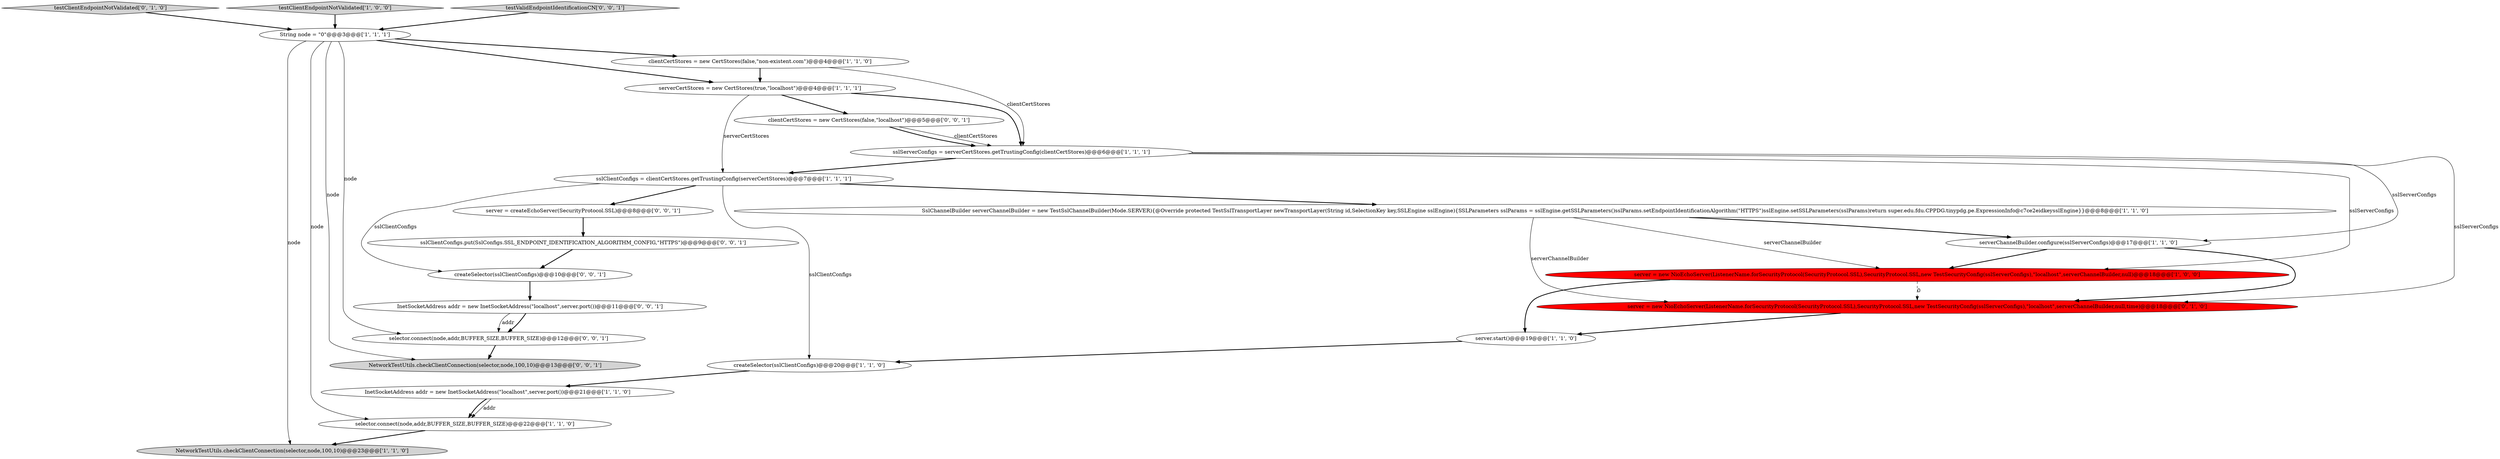 digraph {
11 [style = filled, label = "NetworkTestUtils.checkClientConnection(selector,node,100,10)@@@23@@@['1', '1', '0']", fillcolor = lightgray, shape = ellipse image = "AAA0AAABBB1BBB"];
14 [style = filled, label = "testClientEndpointNotValidated['0', '1', '0']", fillcolor = lightgray, shape = diamond image = "AAA0AAABBB2BBB"];
18 [style = filled, label = "InetSocketAddress addr = new InetSocketAddress(\"localhost\",server.port())@@@11@@@['0', '0', '1']", fillcolor = white, shape = ellipse image = "AAA0AAABBB3BBB"];
21 [style = filled, label = "clientCertStores = new CertStores(false,\"localhost\")@@@5@@@['0', '0', '1']", fillcolor = white, shape = ellipse image = "AAA0AAABBB3BBB"];
0 [style = filled, label = "serverCertStores = new CertStores(true,\"localhost\")@@@4@@@['1', '1', '1']", fillcolor = white, shape = ellipse image = "AAA0AAABBB1BBB"];
7 [style = filled, label = "sslClientConfigs = clientCertStores.getTrustingConfig(serverCertStores)@@@7@@@['1', '1', '1']", fillcolor = white, shape = ellipse image = "AAA0AAABBB1BBB"];
9 [style = filled, label = "testClientEndpointNotValidated['1', '0', '0']", fillcolor = lightgray, shape = diamond image = "AAA0AAABBB1BBB"];
10 [style = filled, label = "server.start()@@@19@@@['1', '1', '0']", fillcolor = white, shape = ellipse image = "AAA0AAABBB1BBB"];
16 [style = filled, label = "createSelector(sslClientConfigs)@@@10@@@['0', '0', '1']", fillcolor = white, shape = ellipse image = "AAA0AAABBB3BBB"];
3 [style = filled, label = "InetSocketAddress addr = new InetSocketAddress(\"localhost\",server.port())@@@21@@@['1', '1', '0']", fillcolor = white, shape = ellipse image = "AAA0AAABBB1BBB"];
13 [style = filled, label = "serverChannelBuilder.configure(sslServerConfigs)@@@17@@@['1', '1', '0']", fillcolor = white, shape = ellipse image = "AAA0AAABBB1BBB"];
15 [style = filled, label = "server = new NioEchoServer(ListenerName.forSecurityProtocol(SecurityProtocol.SSL),SecurityProtocol.SSL,new TestSecurityConfig(sslServerConfigs),\"localhost\",serverChannelBuilder,null,time)@@@18@@@['0', '1', '0']", fillcolor = red, shape = ellipse image = "AAA1AAABBB2BBB"];
8 [style = filled, label = "selector.connect(node,addr,BUFFER_SIZE,BUFFER_SIZE)@@@22@@@['1', '1', '0']", fillcolor = white, shape = ellipse image = "AAA0AAABBB1BBB"];
5 [style = filled, label = "String node = \"0\"@@@3@@@['1', '1', '1']", fillcolor = white, shape = ellipse image = "AAA0AAABBB1BBB"];
17 [style = filled, label = "NetworkTestUtils.checkClientConnection(selector,node,100,10)@@@13@@@['0', '0', '1']", fillcolor = lightgray, shape = ellipse image = "AAA0AAABBB3BBB"];
12 [style = filled, label = "SslChannelBuilder serverChannelBuilder = new TestSslChannelBuilder(Mode.SERVER){@Override protected TestSslTransportLayer newTransportLayer(String id,SelectionKey key,SSLEngine sslEngine){SSLParameters sslParams = sslEngine.getSSLParameters()sslParams.setEndpointIdentificationAlgorithm(\"HTTPS\")sslEngine.setSSLParameters(sslParams)return super.edu.fdu.CPPDG.tinypdg.pe.ExpressionInfo@c7ce2eidkeysslEngine}}@@@8@@@['1', '1', '0']", fillcolor = white, shape = ellipse image = "AAA0AAABBB1BBB"];
6 [style = filled, label = "sslServerConfigs = serverCertStores.getTrustingConfig(clientCertStores)@@@6@@@['1', '1', '1']", fillcolor = white, shape = ellipse image = "AAA0AAABBB1BBB"];
2 [style = filled, label = "createSelector(sslClientConfigs)@@@20@@@['1', '1', '0']", fillcolor = white, shape = ellipse image = "AAA0AAABBB1BBB"];
1 [style = filled, label = "server = new NioEchoServer(ListenerName.forSecurityProtocol(SecurityProtocol.SSL),SecurityProtocol.SSL,new TestSecurityConfig(sslServerConfigs),\"localhost\",serverChannelBuilder,null)@@@18@@@['1', '0', '0']", fillcolor = red, shape = ellipse image = "AAA1AAABBB1BBB"];
22 [style = filled, label = "selector.connect(node,addr,BUFFER_SIZE,BUFFER_SIZE)@@@12@@@['0', '0', '1']", fillcolor = white, shape = ellipse image = "AAA0AAABBB3BBB"];
19 [style = filled, label = "sslClientConfigs.put(SslConfigs.SSL_ENDPOINT_IDENTIFICATION_ALGORITHM_CONFIG,\"HTTPS\")@@@9@@@['0', '0', '1']", fillcolor = white, shape = ellipse image = "AAA0AAABBB3BBB"];
23 [style = filled, label = "server = createEchoServer(SecurityProtocol.SSL)@@@8@@@['0', '0', '1']", fillcolor = white, shape = ellipse image = "AAA0AAABBB3BBB"];
20 [style = filled, label = "testValidEndpointIdentificationCN['0', '0', '1']", fillcolor = lightgray, shape = diamond image = "AAA0AAABBB3BBB"];
4 [style = filled, label = "clientCertStores = new CertStores(false,\"non-existent.com\")@@@4@@@['1', '1', '0']", fillcolor = white, shape = ellipse image = "AAA0AAABBB1BBB"];
15->10 [style = bold, label=""];
16->18 [style = bold, label=""];
21->6 [style = bold, label=""];
0->6 [style = bold, label=""];
7->12 [style = bold, label=""];
7->2 [style = solid, label="sslClientConfigs"];
1->15 [style = dashed, label="0"];
2->3 [style = bold, label=""];
5->17 [style = solid, label="node"];
6->15 [style = solid, label="sslServerConfigs"];
7->16 [style = solid, label="sslClientConfigs"];
0->21 [style = bold, label=""];
12->1 [style = solid, label="serverChannelBuilder"];
13->1 [style = bold, label=""];
5->8 [style = solid, label="node"];
4->0 [style = bold, label=""];
19->16 [style = bold, label=""];
20->5 [style = bold, label=""];
6->1 [style = solid, label="sslServerConfigs"];
12->13 [style = bold, label=""];
12->15 [style = solid, label="serverChannelBuilder"];
3->8 [style = solid, label="addr"];
18->22 [style = bold, label=""];
6->13 [style = solid, label="sslServerConfigs"];
5->0 [style = bold, label=""];
4->6 [style = solid, label="clientCertStores"];
21->6 [style = solid, label="clientCertStores"];
5->11 [style = solid, label="node"];
3->8 [style = bold, label=""];
23->19 [style = bold, label=""];
7->23 [style = bold, label=""];
5->4 [style = bold, label=""];
9->5 [style = bold, label=""];
22->17 [style = bold, label=""];
5->22 [style = solid, label="node"];
10->2 [style = bold, label=""];
13->15 [style = bold, label=""];
18->22 [style = solid, label="addr"];
0->7 [style = solid, label="serverCertStores"];
6->7 [style = bold, label=""];
1->10 [style = bold, label=""];
8->11 [style = bold, label=""];
14->5 [style = bold, label=""];
}
